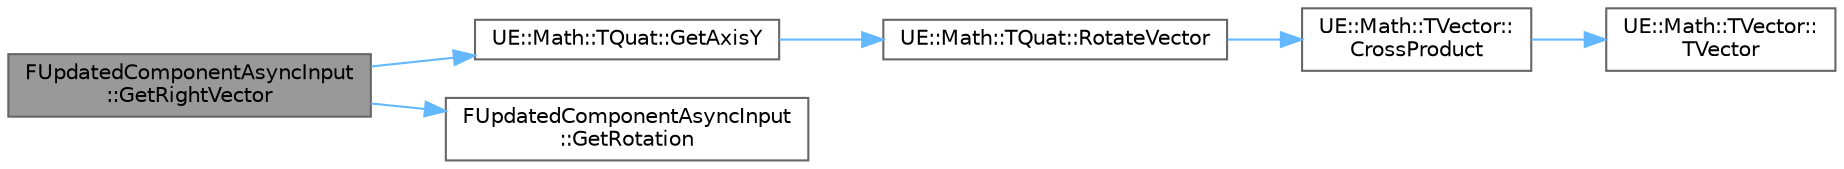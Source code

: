 digraph "FUpdatedComponentAsyncInput::GetRightVector"
{
 // INTERACTIVE_SVG=YES
 // LATEX_PDF_SIZE
  bgcolor="transparent";
  edge [fontname=Helvetica,fontsize=10,labelfontname=Helvetica,labelfontsize=10];
  node [fontname=Helvetica,fontsize=10,shape=box,height=0.2,width=0.4];
  rankdir="LR";
  Node1 [id="Node000001",label="FUpdatedComponentAsyncInput\l::GetRightVector",height=0.2,width=0.4,color="gray40", fillcolor="grey60", style="filled", fontcolor="black",tooltip=" "];
  Node1 -> Node2 [id="edge1_Node000001_Node000002",color="steelblue1",style="solid",tooltip=" "];
  Node2 [id="Node000002",label="UE::Math::TQuat::GetAxisY",height=0.2,width=0.4,color="grey40", fillcolor="white", style="filled",URL="$d6/d4a/structUE_1_1Math_1_1TQuat.html#a65f7ac6204457bdeef51d5111e492d1a",tooltip="Get the right direction (Y axis) after it has been rotated by this Quaternion."];
  Node2 -> Node3 [id="edge2_Node000002_Node000003",color="steelblue1",style="solid",tooltip=" "];
  Node3 [id="Node000003",label="UE::Math::TQuat::RotateVector",height=0.2,width=0.4,color="grey40", fillcolor="white", style="filled",URL="$d6/d4a/structUE_1_1Math_1_1TQuat.html#ae2a77a1d3fcc813fdfc299c3c10eda84",tooltip="Rotate a vector by this quaternion."];
  Node3 -> Node4 [id="edge3_Node000003_Node000004",color="steelblue1",style="solid",tooltip=" "];
  Node4 [id="Node000004",label="UE::Math::TVector::\lCrossProduct",height=0.2,width=0.4,color="grey40", fillcolor="white", style="filled",URL="$de/d77/structUE_1_1Math_1_1TVector.html#ac1f74b10c82cb7642c056c5f8d056036",tooltip="Calculate the cross product of two vectors."];
  Node4 -> Node5 [id="edge4_Node000004_Node000005",color="steelblue1",style="solid",tooltip=" "];
  Node5 [id="Node000005",label="UE::Math::TVector::\lTVector",height=0.2,width=0.4,color="grey40", fillcolor="white", style="filled",URL="$de/d77/structUE_1_1Math_1_1TVector.html#a50071892cd411543cbbb3d9d35a6f277",tooltip="Default constructor (no initialization)."];
  Node1 -> Node6 [id="edge5_Node000001_Node000006",color="steelblue1",style="solid",tooltip=" "];
  Node6 [id="Node000006",label="FUpdatedComponentAsyncInput\l::GetRotation",height=0.2,width=0.4,color="grey40", fillcolor="white", style="filled",URL="$d6/d32/structFUpdatedComponentAsyncInput.html#aefb974757e10cae3b259f01af49495a6",tooltip=" "];
}
